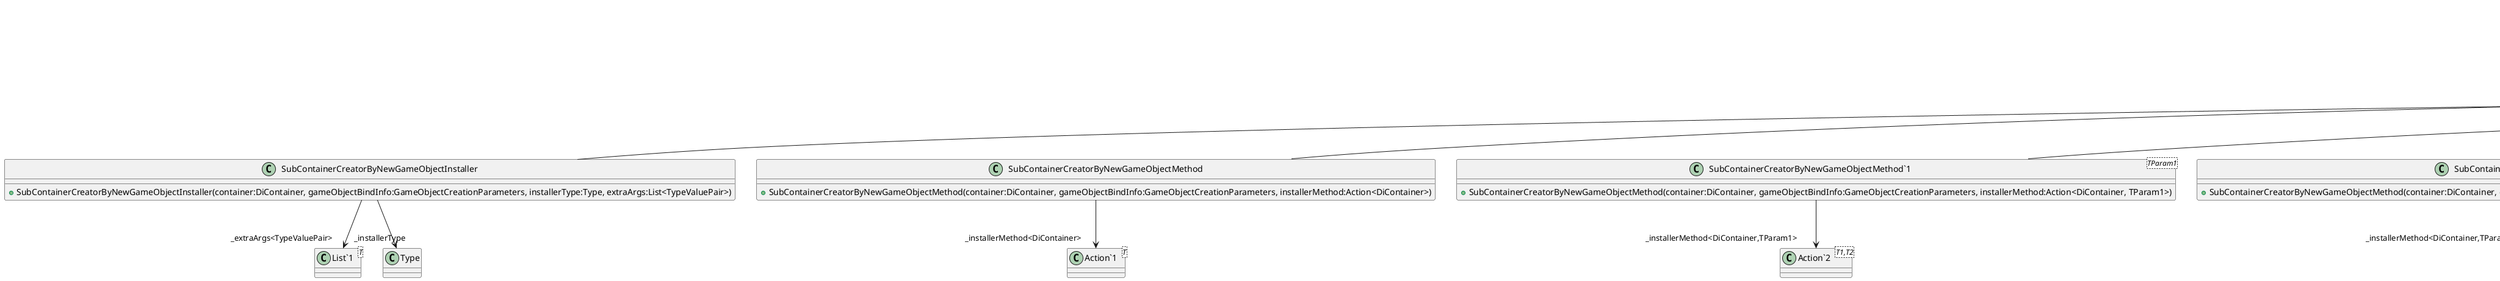 @startuml
abstract class SubContainerCreatorByNewGameObjectDynamicContext {
    + SubContainerCreatorByNewGameObjectDynamicContext(container:DiContainer, gameObjectBindInfo:GameObjectCreationParameters)
}
class SubContainerCreatorByNewGameObjectInstaller {
    + SubContainerCreatorByNewGameObjectInstaller(container:DiContainer, gameObjectBindInfo:GameObjectCreationParameters, installerType:Type, extraArgs:List<TypeValuePair>)
}
class SubContainerCreatorByNewGameObjectMethod {
    + SubContainerCreatorByNewGameObjectMethod(container:DiContainer, gameObjectBindInfo:GameObjectCreationParameters, installerMethod:Action<DiContainer>)
}
class "SubContainerCreatorByNewGameObjectMethod`1"<TParam1> {
    + SubContainerCreatorByNewGameObjectMethod(container:DiContainer, gameObjectBindInfo:GameObjectCreationParameters, installerMethod:Action<DiContainer, TParam1>)
}
class "SubContainerCreatorByNewGameObjectMethod`2"<TParam1,TParam2> {
    + SubContainerCreatorByNewGameObjectMethod(container:DiContainer, gameObjectBindInfo:GameObjectCreationParameters, installerMethod:Action<DiContainer, TParam1, TParam2>)
}
class "SubContainerCreatorByNewGameObjectMethod`3"<TParam1,TParam2,TParam3> {
    + SubContainerCreatorByNewGameObjectMethod(container:DiContainer, gameObjectBindInfo:GameObjectCreationParameters, installerMethod:Action<DiContainer, TParam1, TParam2, TParam3>)
}
class "SubContainerCreatorByNewGameObjectMethod`4"<TParam1,TParam2,TParam3,TParam4> {
    + SubContainerCreatorByNewGameObjectMethod(container:DiContainer, gameObjectBindInfo:GameObjectCreationParameters, installerMethod:ModestTree.Util.
#endif
            Action<DiContainer, TParam1, TParam2, TParam3, TParam4>)
}
class "SubContainerCreatorByNewGameObjectMethod`5"<TParam1,TParam2,TParam3,TParam4,TParam5> {
    + SubContainerCreatorByNewGameObjectMethod(container:DiContainer, gameObjectBindInfo:GameObjectCreationParameters, installerMethod:ModestTree.Util.
#endif
            Action<DiContainer, TParam1, TParam2, TParam3, TParam4, TParam5>)
}
class "SubContainerCreatorByNewGameObjectMethod`6"<TParam1,TParam2,TParam3,TParam4,TParam5,TParam6> {
    + SubContainerCreatorByNewGameObjectMethod(container:DiContainer, gameObjectBindInfo:GameObjectCreationParameters, installerMethod:ModestTree.Util.
#endif
            Action<DiContainer, TParam1, TParam2, TParam3, TParam4, TParam5, TParam6>)
}
class "SubContainerCreatorByNewGameObjectMethod`10"<TParam1,TParam2,TParam3,TParam4,TParam5,TParam6,TParam7,TParam8,TParam9,TParam10> {
    + SubContainerCreatorByNewGameObjectMethod(container:DiContainer, gameObjectBindInfo:GameObjectCreationParameters, installerMethod:ModestTree.Util.
#endif
            Action<DiContainer, TParam1, TParam2, TParam3, TParam4, TParam5, TParam6, TParam7, TParam8, TParam9, TParam10>)
}
class "List`1"<T> {
}
class "Action`1"<T> {
}
class "Action`2"<T1,T2> {
}
class "Action`3"<T1,T2,T3> {
}
class "Action`4"<T1,T2,T3,T4> {
}
SubContainerCreatorDynamicContext <|-- SubContainerCreatorByNewGameObjectDynamicContext
SubContainerCreatorByNewGameObjectDynamicContext --> "_gameObjectBindInfo" GameObjectCreationParameters
SubContainerCreatorByNewGameObjectDynamicContext <|-- SubContainerCreatorByNewGameObjectInstaller
SubContainerCreatorByNewGameObjectInstaller --> "_installerType" Type
SubContainerCreatorByNewGameObjectInstaller --> "_extraArgs<TypeValuePair>" "List`1"
SubContainerCreatorByNewGameObjectDynamicContext <|-- SubContainerCreatorByNewGameObjectMethod
SubContainerCreatorByNewGameObjectMethod --> "_installerMethod<DiContainer>" "Action`1"
SubContainerCreatorByNewGameObjectDynamicContext <|-- "SubContainerCreatorByNewGameObjectMethod`1"
"SubContainerCreatorByNewGameObjectMethod`1" --> "_installerMethod<DiContainer,TParam1>" "Action`2"
SubContainerCreatorByNewGameObjectDynamicContext <|-- "SubContainerCreatorByNewGameObjectMethod`2"
"SubContainerCreatorByNewGameObjectMethod`2" --> "_installerMethod<DiContainer,TParam1,TParam2>" "Action`3"
SubContainerCreatorByNewGameObjectDynamicContext <|-- "SubContainerCreatorByNewGameObjectMethod`3"
"SubContainerCreatorByNewGameObjectMethod`3" --> "_installerMethod<DiContainer,TParam1,TParam2,TParam3>" "Action`4"
SubContainerCreatorByNewGameObjectDynamicContext <|-- "SubContainerCreatorByNewGameObjectMethod`4"
SubContainerCreatorByNewGameObjectDynamicContext <|-- "SubContainerCreatorByNewGameObjectMethod`5"
SubContainerCreatorByNewGameObjectDynamicContext <|-- "SubContainerCreatorByNewGameObjectMethod`6"
SubContainerCreatorByNewGameObjectDynamicContext <|-- "SubContainerCreatorByNewGameObjectMethod`10"
@enduml
